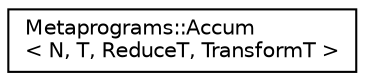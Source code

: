 digraph "Graphical Class Hierarchy"
{
  edge [fontname="Helvetica",fontsize="10",labelfontname="Helvetica",labelfontsize="10"];
  node [fontname="Helvetica",fontsize="10",shape=record];
  rankdir="LR";
  Node0 [label="Metaprograms::Accum\l\< N, T, ReduceT, TransformT \>",height=0.2,width=0.4,color="black", fillcolor="white", style="filled",URL="$structMetaprograms_1_1Accum.html"];
}
